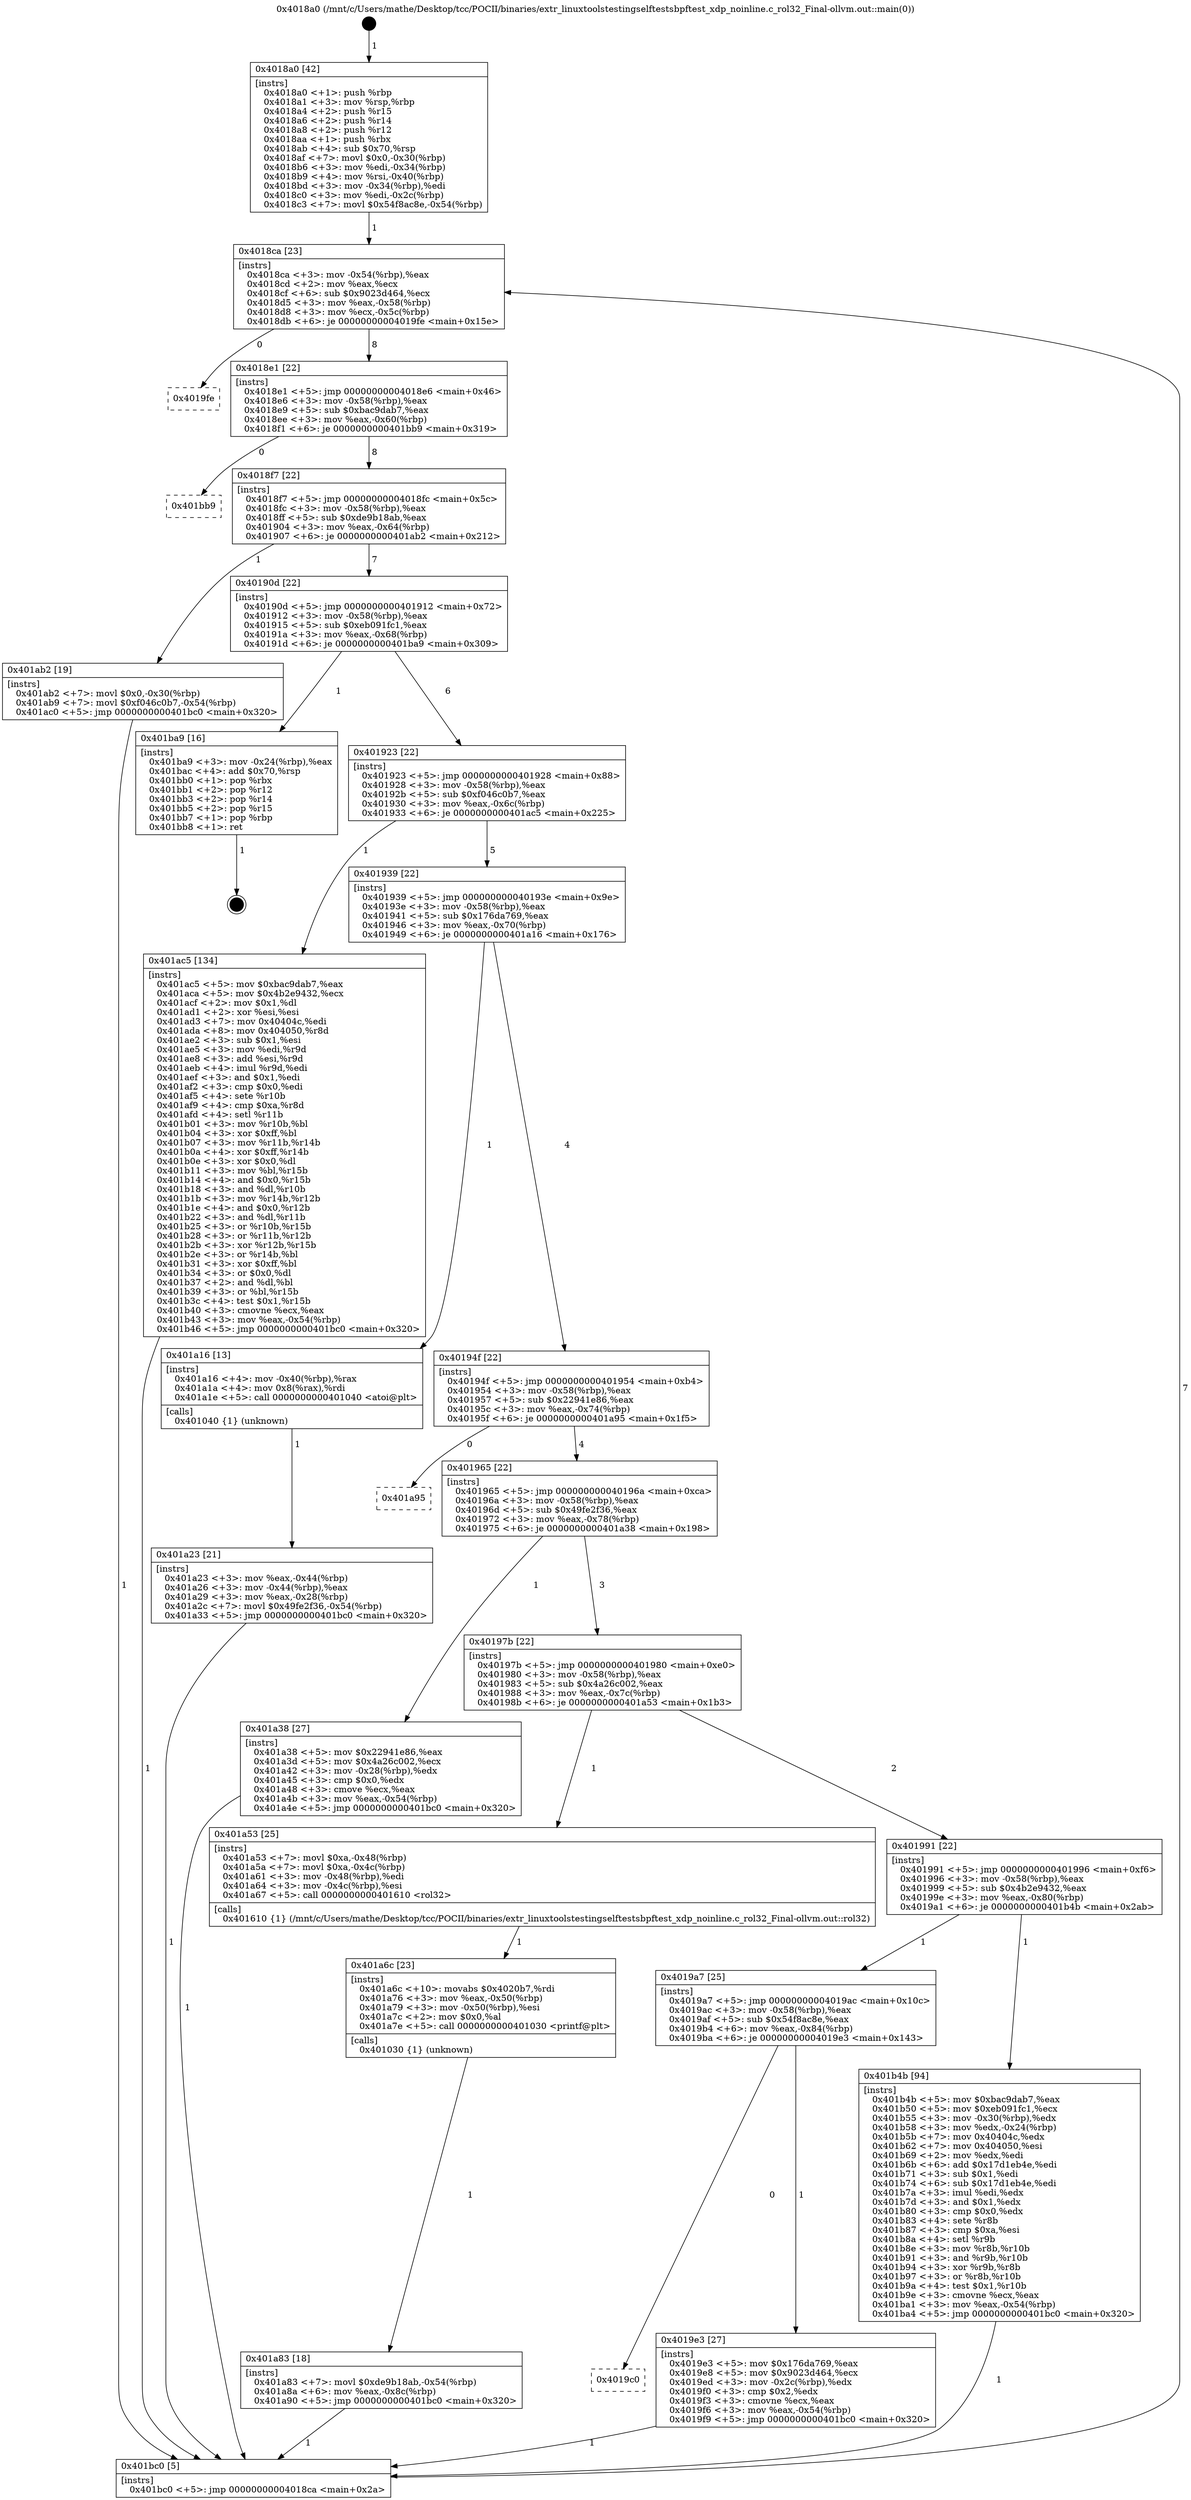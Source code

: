 digraph "0x4018a0" {
  label = "0x4018a0 (/mnt/c/Users/mathe/Desktop/tcc/POCII/binaries/extr_linuxtoolstestingselftestsbpftest_xdp_noinline.c_rol32_Final-ollvm.out::main(0))"
  labelloc = "t"
  node[shape=record]

  Entry [label="",width=0.3,height=0.3,shape=circle,fillcolor=black,style=filled]
  "0x4018ca" [label="{
     0x4018ca [23]\l
     | [instrs]\l
     &nbsp;&nbsp;0x4018ca \<+3\>: mov -0x54(%rbp),%eax\l
     &nbsp;&nbsp;0x4018cd \<+2\>: mov %eax,%ecx\l
     &nbsp;&nbsp;0x4018cf \<+6\>: sub $0x9023d464,%ecx\l
     &nbsp;&nbsp;0x4018d5 \<+3\>: mov %eax,-0x58(%rbp)\l
     &nbsp;&nbsp;0x4018d8 \<+3\>: mov %ecx,-0x5c(%rbp)\l
     &nbsp;&nbsp;0x4018db \<+6\>: je 00000000004019fe \<main+0x15e\>\l
  }"]
  "0x4019fe" [label="{
     0x4019fe\l
  }", style=dashed]
  "0x4018e1" [label="{
     0x4018e1 [22]\l
     | [instrs]\l
     &nbsp;&nbsp;0x4018e1 \<+5\>: jmp 00000000004018e6 \<main+0x46\>\l
     &nbsp;&nbsp;0x4018e6 \<+3\>: mov -0x58(%rbp),%eax\l
     &nbsp;&nbsp;0x4018e9 \<+5\>: sub $0xbac9dab7,%eax\l
     &nbsp;&nbsp;0x4018ee \<+3\>: mov %eax,-0x60(%rbp)\l
     &nbsp;&nbsp;0x4018f1 \<+6\>: je 0000000000401bb9 \<main+0x319\>\l
  }"]
  Exit [label="",width=0.3,height=0.3,shape=circle,fillcolor=black,style=filled,peripheries=2]
  "0x401bb9" [label="{
     0x401bb9\l
  }", style=dashed]
  "0x4018f7" [label="{
     0x4018f7 [22]\l
     | [instrs]\l
     &nbsp;&nbsp;0x4018f7 \<+5\>: jmp 00000000004018fc \<main+0x5c\>\l
     &nbsp;&nbsp;0x4018fc \<+3\>: mov -0x58(%rbp),%eax\l
     &nbsp;&nbsp;0x4018ff \<+5\>: sub $0xde9b18ab,%eax\l
     &nbsp;&nbsp;0x401904 \<+3\>: mov %eax,-0x64(%rbp)\l
     &nbsp;&nbsp;0x401907 \<+6\>: je 0000000000401ab2 \<main+0x212\>\l
  }"]
  "0x401a83" [label="{
     0x401a83 [18]\l
     | [instrs]\l
     &nbsp;&nbsp;0x401a83 \<+7\>: movl $0xde9b18ab,-0x54(%rbp)\l
     &nbsp;&nbsp;0x401a8a \<+6\>: mov %eax,-0x8c(%rbp)\l
     &nbsp;&nbsp;0x401a90 \<+5\>: jmp 0000000000401bc0 \<main+0x320\>\l
  }"]
  "0x401ab2" [label="{
     0x401ab2 [19]\l
     | [instrs]\l
     &nbsp;&nbsp;0x401ab2 \<+7\>: movl $0x0,-0x30(%rbp)\l
     &nbsp;&nbsp;0x401ab9 \<+7\>: movl $0xf046c0b7,-0x54(%rbp)\l
     &nbsp;&nbsp;0x401ac0 \<+5\>: jmp 0000000000401bc0 \<main+0x320\>\l
  }"]
  "0x40190d" [label="{
     0x40190d [22]\l
     | [instrs]\l
     &nbsp;&nbsp;0x40190d \<+5\>: jmp 0000000000401912 \<main+0x72\>\l
     &nbsp;&nbsp;0x401912 \<+3\>: mov -0x58(%rbp),%eax\l
     &nbsp;&nbsp;0x401915 \<+5\>: sub $0xeb091fc1,%eax\l
     &nbsp;&nbsp;0x40191a \<+3\>: mov %eax,-0x68(%rbp)\l
     &nbsp;&nbsp;0x40191d \<+6\>: je 0000000000401ba9 \<main+0x309\>\l
  }"]
  "0x401a6c" [label="{
     0x401a6c [23]\l
     | [instrs]\l
     &nbsp;&nbsp;0x401a6c \<+10\>: movabs $0x4020b7,%rdi\l
     &nbsp;&nbsp;0x401a76 \<+3\>: mov %eax,-0x50(%rbp)\l
     &nbsp;&nbsp;0x401a79 \<+3\>: mov -0x50(%rbp),%esi\l
     &nbsp;&nbsp;0x401a7c \<+2\>: mov $0x0,%al\l
     &nbsp;&nbsp;0x401a7e \<+5\>: call 0000000000401030 \<printf@plt\>\l
     | [calls]\l
     &nbsp;&nbsp;0x401030 \{1\} (unknown)\l
  }"]
  "0x401ba9" [label="{
     0x401ba9 [16]\l
     | [instrs]\l
     &nbsp;&nbsp;0x401ba9 \<+3\>: mov -0x24(%rbp),%eax\l
     &nbsp;&nbsp;0x401bac \<+4\>: add $0x70,%rsp\l
     &nbsp;&nbsp;0x401bb0 \<+1\>: pop %rbx\l
     &nbsp;&nbsp;0x401bb1 \<+2\>: pop %r12\l
     &nbsp;&nbsp;0x401bb3 \<+2\>: pop %r14\l
     &nbsp;&nbsp;0x401bb5 \<+2\>: pop %r15\l
     &nbsp;&nbsp;0x401bb7 \<+1\>: pop %rbp\l
     &nbsp;&nbsp;0x401bb8 \<+1\>: ret\l
  }"]
  "0x401923" [label="{
     0x401923 [22]\l
     | [instrs]\l
     &nbsp;&nbsp;0x401923 \<+5\>: jmp 0000000000401928 \<main+0x88\>\l
     &nbsp;&nbsp;0x401928 \<+3\>: mov -0x58(%rbp),%eax\l
     &nbsp;&nbsp;0x40192b \<+5\>: sub $0xf046c0b7,%eax\l
     &nbsp;&nbsp;0x401930 \<+3\>: mov %eax,-0x6c(%rbp)\l
     &nbsp;&nbsp;0x401933 \<+6\>: je 0000000000401ac5 \<main+0x225\>\l
  }"]
  "0x401a23" [label="{
     0x401a23 [21]\l
     | [instrs]\l
     &nbsp;&nbsp;0x401a23 \<+3\>: mov %eax,-0x44(%rbp)\l
     &nbsp;&nbsp;0x401a26 \<+3\>: mov -0x44(%rbp),%eax\l
     &nbsp;&nbsp;0x401a29 \<+3\>: mov %eax,-0x28(%rbp)\l
     &nbsp;&nbsp;0x401a2c \<+7\>: movl $0x49fe2f36,-0x54(%rbp)\l
     &nbsp;&nbsp;0x401a33 \<+5\>: jmp 0000000000401bc0 \<main+0x320\>\l
  }"]
  "0x401ac5" [label="{
     0x401ac5 [134]\l
     | [instrs]\l
     &nbsp;&nbsp;0x401ac5 \<+5\>: mov $0xbac9dab7,%eax\l
     &nbsp;&nbsp;0x401aca \<+5\>: mov $0x4b2e9432,%ecx\l
     &nbsp;&nbsp;0x401acf \<+2\>: mov $0x1,%dl\l
     &nbsp;&nbsp;0x401ad1 \<+2\>: xor %esi,%esi\l
     &nbsp;&nbsp;0x401ad3 \<+7\>: mov 0x40404c,%edi\l
     &nbsp;&nbsp;0x401ada \<+8\>: mov 0x404050,%r8d\l
     &nbsp;&nbsp;0x401ae2 \<+3\>: sub $0x1,%esi\l
     &nbsp;&nbsp;0x401ae5 \<+3\>: mov %edi,%r9d\l
     &nbsp;&nbsp;0x401ae8 \<+3\>: add %esi,%r9d\l
     &nbsp;&nbsp;0x401aeb \<+4\>: imul %r9d,%edi\l
     &nbsp;&nbsp;0x401aef \<+3\>: and $0x1,%edi\l
     &nbsp;&nbsp;0x401af2 \<+3\>: cmp $0x0,%edi\l
     &nbsp;&nbsp;0x401af5 \<+4\>: sete %r10b\l
     &nbsp;&nbsp;0x401af9 \<+4\>: cmp $0xa,%r8d\l
     &nbsp;&nbsp;0x401afd \<+4\>: setl %r11b\l
     &nbsp;&nbsp;0x401b01 \<+3\>: mov %r10b,%bl\l
     &nbsp;&nbsp;0x401b04 \<+3\>: xor $0xff,%bl\l
     &nbsp;&nbsp;0x401b07 \<+3\>: mov %r11b,%r14b\l
     &nbsp;&nbsp;0x401b0a \<+4\>: xor $0xff,%r14b\l
     &nbsp;&nbsp;0x401b0e \<+3\>: xor $0x0,%dl\l
     &nbsp;&nbsp;0x401b11 \<+3\>: mov %bl,%r15b\l
     &nbsp;&nbsp;0x401b14 \<+4\>: and $0x0,%r15b\l
     &nbsp;&nbsp;0x401b18 \<+3\>: and %dl,%r10b\l
     &nbsp;&nbsp;0x401b1b \<+3\>: mov %r14b,%r12b\l
     &nbsp;&nbsp;0x401b1e \<+4\>: and $0x0,%r12b\l
     &nbsp;&nbsp;0x401b22 \<+3\>: and %dl,%r11b\l
     &nbsp;&nbsp;0x401b25 \<+3\>: or %r10b,%r15b\l
     &nbsp;&nbsp;0x401b28 \<+3\>: or %r11b,%r12b\l
     &nbsp;&nbsp;0x401b2b \<+3\>: xor %r12b,%r15b\l
     &nbsp;&nbsp;0x401b2e \<+3\>: or %r14b,%bl\l
     &nbsp;&nbsp;0x401b31 \<+3\>: xor $0xff,%bl\l
     &nbsp;&nbsp;0x401b34 \<+3\>: or $0x0,%dl\l
     &nbsp;&nbsp;0x401b37 \<+2\>: and %dl,%bl\l
     &nbsp;&nbsp;0x401b39 \<+3\>: or %bl,%r15b\l
     &nbsp;&nbsp;0x401b3c \<+4\>: test $0x1,%r15b\l
     &nbsp;&nbsp;0x401b40 \<+3\>: cmovne %ecx,%eax\l
     &nbsp;&nbsp;0x401b43 \<+3\>: mov %eax,-0x54(%rbp)\l
     &nbsp;&nbsp;0x401b46 \<+5\>: jmp 0000000000401bc0 \<main+0x320\>\l
  }"]
  "0x401939" [label="{
     0x401939 [22]\l
     | [instrs]\l
     &nbsp;&nbsp;0x401939 \<+5\>: jmp 000000000040193e \<main+0x9e\>\l
     &nbsp;&nbsp;0x40193e \<+3\>: mov -0x58(%rbp),%eax\l
     &nbsp;&nbsp;0x401941 \<+5\>: sub $0x176da769,%eax\l
     &nbsp;&nbsp;0x401946 \<+3\>: mov %eax,-0x70(%rbp)\l
     &nbsp;&nbsp;0x401949 \<+6\>: je 0000000000401a16 \<main+0x176\>\l
  }"]
  "0x4018a0" [label="{
     0x4018a0 [42]\l
     | [instrs]\l
     &nbsp;&nbsp;0x4018a0 \<+1\>: push %rbp\l
     &nbsp;&nbsp;0x4018a1 \<+3\>: mov %rsp,%rbp\l
     &nbsp;&nbsp;0x4018a4 \<+2\>: push %r15\l
     &nbsp;&nbsp;0x4018a6 \<+2\>: push %r14\l
     &nbsp;&nbsp;0x4018a8 \<+2\>: push %r12\l
     &nbsp;&nbsp;0x4018aa \<+1\>: push %rbx\l
     &nbsp;&nbsp;0x4018ab \<+4\>: sub $0x70,%rsp\l
     &nbsp;&nbsp;0x4018af \<+7\>: movl $0x0,-0x30(%rbp)\l
     &nbsp;&nbsp;0x4018b6 \<+3\>: mov %edi,-0x34(%rbp)\l
     &nbsp;&nbsp;0x4018b9 \<+4\>: mov %rsi,-0x40(%rbp)\l
     &nbsp;&nbsp;0x4018bd \<+3\>: mov -0x34(%rbp),%edi\l
     &nbsp;&nbsp;0x4018c0 \<+3\>: mov %edi,-0x2c(%rbp)\l
     &nbsp;&nbsp;0x4018c3 \<+7\>: movl $0x54f8ac8e,-0x54(%rbp)\l
  }"]
  "0x401a16" [label="{
     0x401a16 [13]\l
     | [instrs]\l
     &nbsp;&nbsp;0x401a16 \<+4\>: mov -0x40(%rbp),%rax\l
     &nbsp;&nbsp;0x401a1a \<+4\>: mov 0x8(%rax),%rdi\l
     &nbsp;&nbsp;0x401a1e \<+5\>: call 0000000000401040 \<atoi@plt\>\l
     | [calls]\l
     &nbsp;&nbsp;0x401040 \{1\} (unknown)\l
  }"]
  "0x40194f" [label="{
     0x40194f [22]\l
     | [instrs]\l
     &nbsp;&nbsp;0x40194f \<+5\>: jmp 0000000000401954 \<main+0xb4\>\l
     &nbsp;&nbsp;0x401954 \<+3\>: mov -0x58(%rbp),%eax\l
     &nbsp;&nbsp;0x401957 \<+5\>: sub $0x22941e86,%eax\l
     &nbsp;&nbsp;0x40195c \<+3\>: mov %eax,-0x74(%rbp)\l
     &nbsp;&nbsp;0x40195f \<+6\>: je 0000000000401a95 \<main+0x1f5\>\l
  }"]
  "0x401bc0" [label="{
     0x401bc0 [5]\l
     | [instrs]\l
     &nbsp;&nbsp;0x401bc0 \<+5\>: jmp 00000000004018ca \<main+0x2a\>\l
  }"]
  "0x401a95" [label="{
     0x401a95\l
  }", style=dashed]
  "0x401965" [label="{
     0x401965 [22]\l
     | [instrs]\l
     &nbsp;&nbsp;0x401965 \<+5\>: jmp 000000000040196a \<main+0xca\>\l
     &nbsp;&nbsp;0x40196a \<+3\>: mov -0x58(%rbp),%eax\l
     &nbsp;&nbsp;0x40196d \<+5\>: sub $0x49fe2f36,%eax\l
     &nbsp;&nbsp;0x401972 \<+3\>: mov %eax,-0x78(%rbp)\l
     &nbsp;&nbsp;0x401975 \<+6\>: je 0000000000401a38 \<main+0x198\>\l
  }"]
  "0x4019c0" [label="{
     0x4019c0\l
  }", style=dashed]
  "0x401a38" [label="{
     0x401a38 [27]\l
     | [instrs]\l
     &nbsp;&nbsp;0x401a38 \<+5\>: mov $0x22941e86,%eax\l
     &nbsp;&nbsp;0x401a3d \<+5\>: mov $0x4a26c002,%ecx\l
     &nbsp;&nbsp;0x401a42 \<+3\>: mov -0x28(%rbp),%edx\l
     &nbsp;&nbsp;0x401a45 \<+3\>: cmp $0x0,%edx\l
     &nbsp;&nbsp;0x401a48 \<+3\>: cmove %ecx,%eax\l
     &nbsp;&nbsp;0x401a4b \<+3\>: mov %eax,-0x54(%rbp)\l
     &nbsp;&nbsp;0x401a4e \<+5\>: jmp 0000000000401bc0 \<main+0x320\>\l
  }"]
  "0x40197b" [label="{
     0x40197b [22]\l
     | [instrs]\l
     &nbsp;&nbsp;0x40197b \<+5\>: jmp 0000000000401980 \<main+0xe0\>\l
     &nbsp;&nbsp;0x401980 \<+3\>: mov -0x58(%rbp),%eax\l
     &nbsp;&nbsp;0x401983 \<+5\>: sub $0x4a26c002,%eax\l
     &nbsp;&nbsp;0x401988 \<+3\>: mov %eax,-0x7c(%rbp)\l
     &nbsp;&nbsp;0x40198b \<+6\>: je 0000000000401a53 \<main+0x1b3\>\l
  }"]
  "0x4019e3" [label="{
     0x4019e3 [27]\l
     | [instrs]\l
     &nbsp;&nbsp;0x4019e3 \<+5\>: mov $0x176da769,%eax\l
     &nbsp;&nbsp;0x4019e8 \<+5\>: mov $0x9023d464,%ecx\l
     &nbsp;&nbsp;0x4019ed \<+3\>: mov -0x2c(%rbp),%edx\l
     &nbsp;&nbsp;0x4019f0 \<+3\>: cmp $0x2,%edx\l
     &nbsp;&nbsp;0x4019f3 \<+3\>: cmovne %ecx,%eax\l
     &nbsp;&nbsp;0x4019f6 \<+3\>: mov %eax,-0x54(%rbp)\l
     &nbsp;&nbsp;0x4019f9 \<+5\>: jmp 0000000000401bc0 \<main+0x320\>\l
  }"]
  "0x401a53" [label="{
     0x401a53 [25]\l
     | [instrs]\l
     &nbsp;&nbsp;0x401a53 \<+7\>: movl $0xa,-0x48(%rbp)\l
     &nbsp;&nbsp;0x401a5a \<+7\>: movl $0xa,-0x4c(%rbp)\l
     &nbsp;&nbsp;0x401a61 \<+3\>: mov -0x48(%rbp),%edi\l
     &nbsp;&nbsp;0x401a64 \<+3\>: mov -0x4c(%rbp),%esi\l
     &nbsp;&nbsp;0x401a67 \<+5\>: call 0000000000401610 \<rol32\>\l
     | [calls]\l
     &nbsp;&nbsp;0x401610 \{1\} (/mnt/c/Users/mathe/Desktop/tcc/POCII/binaries/extr_linuxtoolstestingselftestsbpftest_xdp_noinline.c_rol32_Final-ollvm.out::rol32)\l
  }"]
  "0x401991" [label="{
     0x401991 [22]\l
     | [instrs]\l
     &nbsp;&nbsp;0x401991 \<+5\>: jmp 0000000000401996 \<main+0xf6\>\l
     &nbsp;&nbsp;0x401996 \<+3\>: mov -0x58(%rbp),%eax\l
     &nbsp;&nbsp;0x401999 \<+5\>: sub $0x4b2e9432,%eax\l
     &nbsp;&nbsp;0x40199e \<+3\>: mov %eax,-0x80(%rbp)\l
     &nbsp;&nbsp;0x4019a1 \<+6\>: je 0000000000401b4b \<main+0x2ab\>\l
  }"]
  "0x4019a7" [label="{
     0x4019a7 [25]\l
     | [instrs]\l
     &nbsp;&nbsp;0x4019a7 \<+5\>: jmp 00000000004019ac \<main+0x10c\>\l
     &nbsp;&nbsp;0x4019ac \<+3\>: mov -0x58(%rbp),%eax\l
     &nbsp;&nbsp;0x4019af \<+5\>: sub $0x54f8ac8e,%eax\l
     &nbsp;&nbsp;0x4019b4 \<+6\>: mov %eax,-0x84(%rbp)\l
     &nbsp;&nbsp;0x4019ba \<+6\>: je 00000000004019e3 \<main+0x143\>\l
  }"]
  "0x401b4b" [label="{
     0x401b4b [94]\l
     | [instrs]\l
     &nbsp;&nbsp;0x401b4b \<+5\>: mov $0xbac9dab7,%eax\l
     &nbsp;&nbsp;0x401b50 \<+5\>: mov $0xeb091fc1,%ecx\l
     &nbsp;&nbsp;0x401b55 \<+3\>: mov -0x30(%rbp),%edx\l
     &nbsp;&nbsp;0x401b58 \<+3\>: mov %edx,-0x24(%rbp)\l
     &nbsp;&nbsp;0x401b5b \<+7\>: mov 0x40404c,%edx\l
     &nbsp;&nbsp;0x401b62 \<+7\>: mov 0x404050,%esi\l
     &nbsp;&nbsp;0x401b69 \<+2\>: mov %edx,%edi\l
     &nbsp;&nbsp;0x401b6b \<+6\>: add $0x17d1eb4e,%edi\l
     &nbsp;&nbsp;0x401b71 \<+3\>: sub $0x1,%edi\l
     &nbsp;&nbsp;0x401b74 \<+6\>: sub $0x17d1eb4e,%edi\l
     &nbsp;&nbsp;0x401b7a \<+3\>: imul %edi,%edx\l
     &nbsp;&nbsp;0x401b7d \<+3\>: and $0x1,%edx\l
     &nbsp;&nbsp;0x401b80 \<+3\>: cmp $0x0,%edx\l
     &nbsp;&nbsp;0x401b83 \<+4\>: sete %r8b\l
     &nbsp;&nbsp;0x401b87 \<+3\>: cmp $0xa,%esi\l
     &nbsp;&nbsp;0x401b8a \<+4\>: setl %r9b\l
     &nbsp;&nbsp;0x401b8e \<+3\>: mov %r8b,%r10b\l
     &nbsp;&nbsp;0x401b91 \<+3\>: and %r9b,%r10b\l
     &nbsp;&nbsp;0x401b94 \<+3\>: xor %r9b,%r8b\l
     &nbsp;&nbsp;0x401b97 \<+3\>: or %r8b,%r10b\l
     &nbsp;&nbsp;0x401b9a \<+4\>: test $0x1,%r10b\l
     &nbsp;&nbsp;0x401b9e \<+3\>: cmovne %ecx,%eax\l
     &nbsp;&nbsp;0x401ba1 \<+3\>: mov %eax,-0x54(%rbp)\l
     &nbsp;&nbsp;0x401ba4 \<+5\>: jmp 0000000000401bc0 \<main+0x320\>\l
  }"]
  Entry -> "0x4018a0" [label=" 1"]
  "0x4018ca" -> "0x4019fe" [label=" 0"]
  "0x4018ca" -> "0x4018e1" [label=" 8"]
  "0x401ba9" -> Exit [label=" 1"]
  "0x4018e1" -> "0x401bb9" [label=" 0"]
  "0x4018e1" -> "0x4018f7" [label=" 8"]
  "0x401b4b" -> "0x401bc0" [label=" 1"]
  "0x4018f7" -> "0x401ab2" [label=" 1"]
  "0x4018f7" -> "0x40190d" [label=" 7"]
  "0x401ac5" -> "0x401bc0" [label=" 1"]
  "0x40190d" -> "0x401ba9" [label=" 1"]
  "0x40190d" -> "0x401923" [label=" 6"]
  "0x401ab2" -> "0x401bc0" [label=" 1"]
  "0x401923" -> "0x401ac5" [label=" 1"]
  "0x401923" -> "0x401939" [label=" 5"]
  "0x401a83" -> "0x401bc0" [label=" 1"]
  "0x401939" -> "0x401a16" [label=" 1"]
  "0x401939" -> "0x40194f" [label=" 4"]
  "0x401a6c" -> "0x401a83" [label=" 1"]
  "0x40194f" -> "0x401a95" [label=" 0"]
  "0x40194f" -> "0x401965" [label=" 4"]
  "0x401a53" -> "0x401a6c" [label=" 1"]
  "0x401965" -> "0x401a38" [label=" 1"]
  "0x401965" -> "0x40197b" [label=" 3"]
  "0x401a38" -> "0x401bc0" [label=" 1"]
  "0x40197b" -> "0x401a53" [label=" 1"]
  "0x40197b" -> "0x401991" [label=" 2"]
  "0x401a23" -> "0x401bc0" [label=" 1"]
  "0x401991" -> "0x401b4b" [label=" 1"]
  "0x401991" -> "0x4019a7" [label=" 1"]
  "0x401a16" -> "0x401a23" [label=" 1"]
  "0x4019a7" -> "0x4019e3" [label=" 1"]
  "0x4019a7" -> "0x4019c0" [label=" 0"]
  "0x4019e3" -> "0x401bc0" [label=" 1"]
  "0x4018a0" -> "0x4018ca" [label=" 1"]
  "0x401bc0" -> "0x4018ca" [label=" 7"]
}
